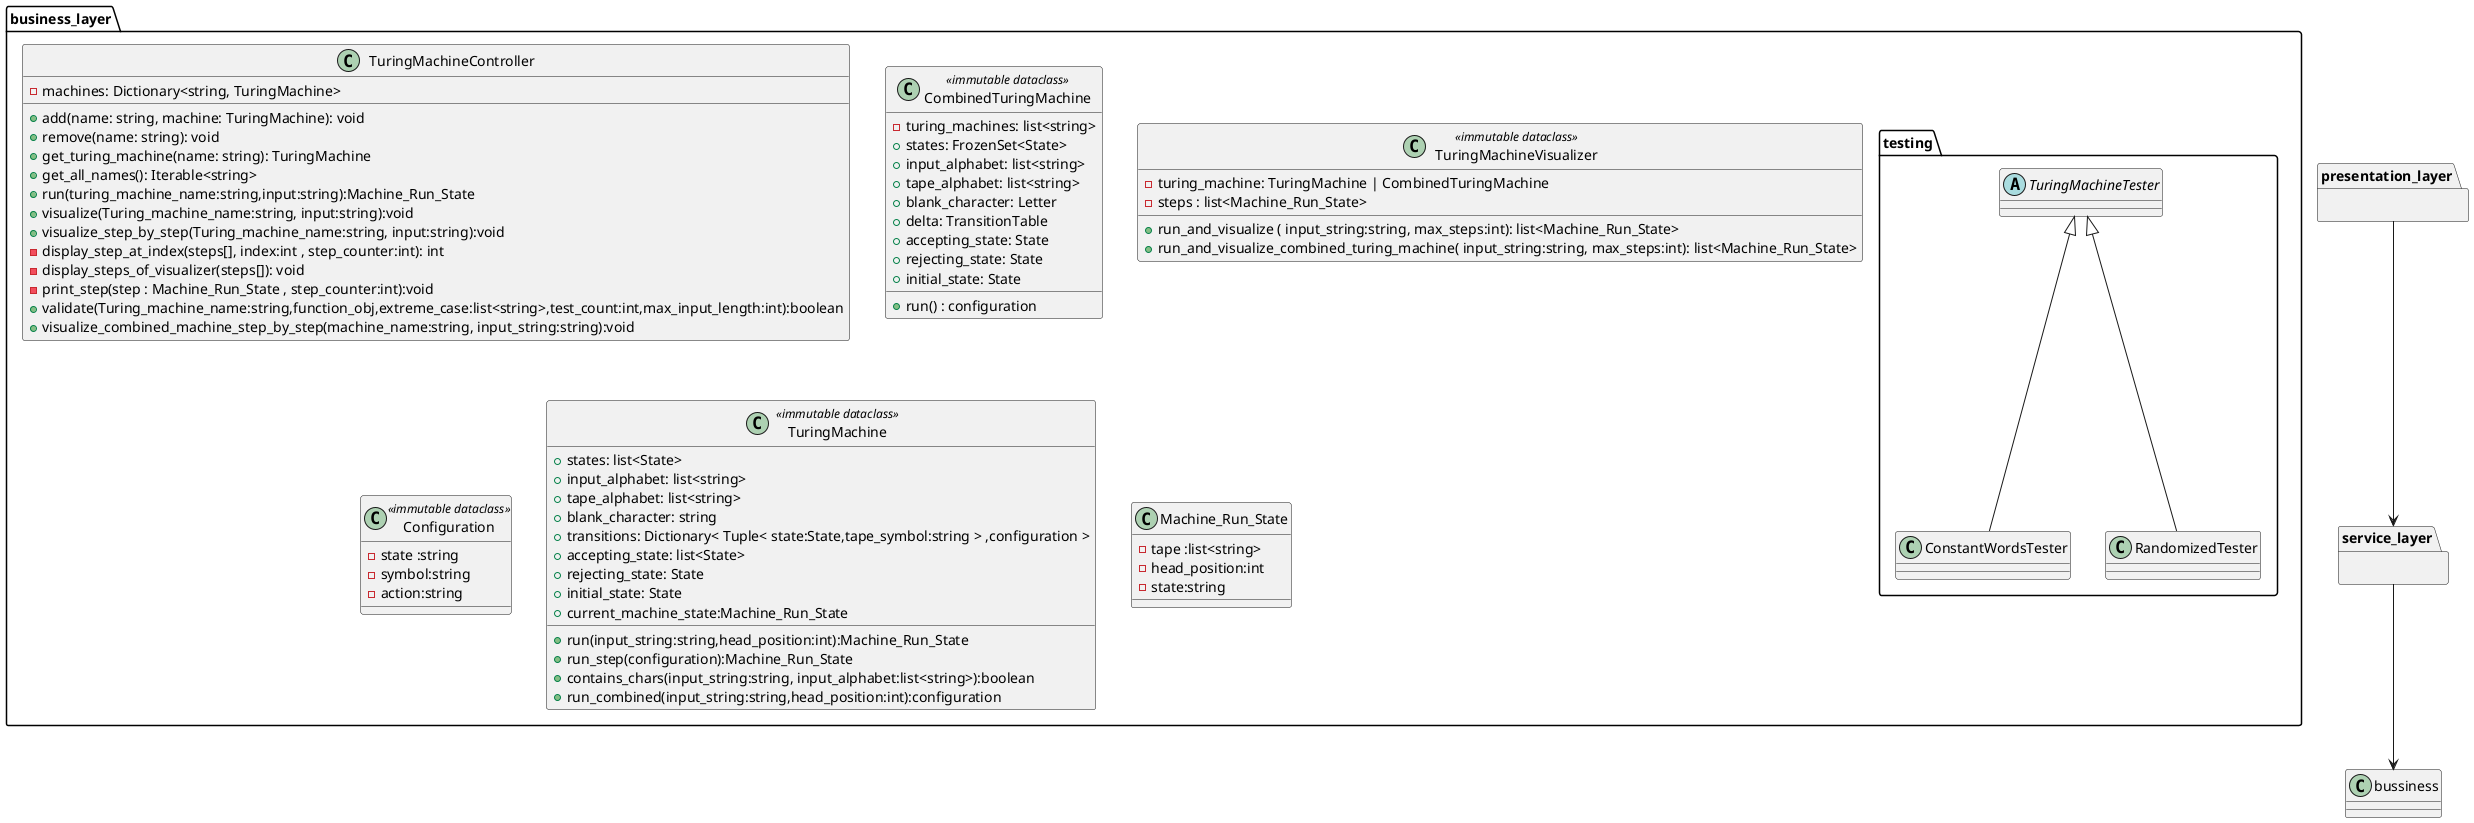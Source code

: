 @startuml



package business_layer {
    class TuringMachineController {
        - machines: Dictionary<string, TuringMachine>

        + add(name: string, machine: TuringMachine): void
        + remove(name: string): void
        + get_turing_machine(name: string): TuringMachine
        + get_all_names(): Iterable<string>
        + run(turing_machine_name:string,input:string):Machine_Run_State
        +visualize(Turing_machine_name:string, input:string):void
        +visualize_step_by_step(Turing_machine_name:string, input:string):void
        -display_step_at_index(steps[], index:int , step_counter:int): int
        -display_steps_of_visualizer(steps[]): void
        -print_step(step : Machine_Run_State , step_counter:int):void
        +validate(Turing_machine_name:string,function_obj,extreme_case:list<string>,test_count:int,max_input_length:int):boolean
        +visualize_combined_machine_step_by_step(machine_name:string, input_string:string):void
    }


 class CombinedTuringMachine <<immutable dataclass>> {
        -turing_machines: list<string>
        +run() : configuration
        + states: FrozenSet<State>
        + input_alphabet: list<string>
        + tape_alphabet: list<string>
        + blank_character: Letter
        + delta: TransitionTable
        + accepting_state: State
        + rejecting_state: State
        + initial_state: State

    }


     class TuringMachineVisualizer <<immutable dataclass>> {
        -turing_machine: TuringMachine | CombinedTuringMachine
        -steps : list<Machine_Run_State>
        +run_and_visualize ( input_string:string, max_steps:int): list<Machine_Run_State>
        +run_and_visualize_combined_turing_machine( input_string:string, max_steps:int): list<Machine_Run_State>
    }

    class Configuration <<immutable dataclass>> {
         -state :string
        -symbol:string
        -action:string
    }



    class TuringMachine <<immutable dataclass>> {
        + states: list<State>
        + input_alphabet: list<string>
        + tape_alphabet: list<string>
        + blank_character: string
        + transitions: Dictionary< Tuple< state:State,tape_symbol:string > ,configuration >
        + accepting_state: list<State>
        + rejecting_state: State
        + initial_state: State
        +current_machine_state:Machine_Run_State
        +run(input_string:string,head_position:int):Machine_Run_State
        +run_step(configuration):Machine_Run_State
        +contains_chars(input_string:string, input_alphabet:list<string>):boolean
        +run_combined(input_string:string,head_position:int):configuration

    }

    class Machine_Run_State {
       -tape :list<string>
       -head_position:int
       -state:string
    }



package testing {
    abstract class TuringMachineTester {

    }

    class ConstantWordsTester {

    }

    class RandomizedTester {

    }

    ConstantWordsTester -u-|> TuringMachineTester
    RandomizedTester -u-|> TuringMachineTester

    }
}


package service_layer {

}

package presentation_layer {

}

service_layer -d-> bussiness
presentation_layer -d-> service_layer

@enduml